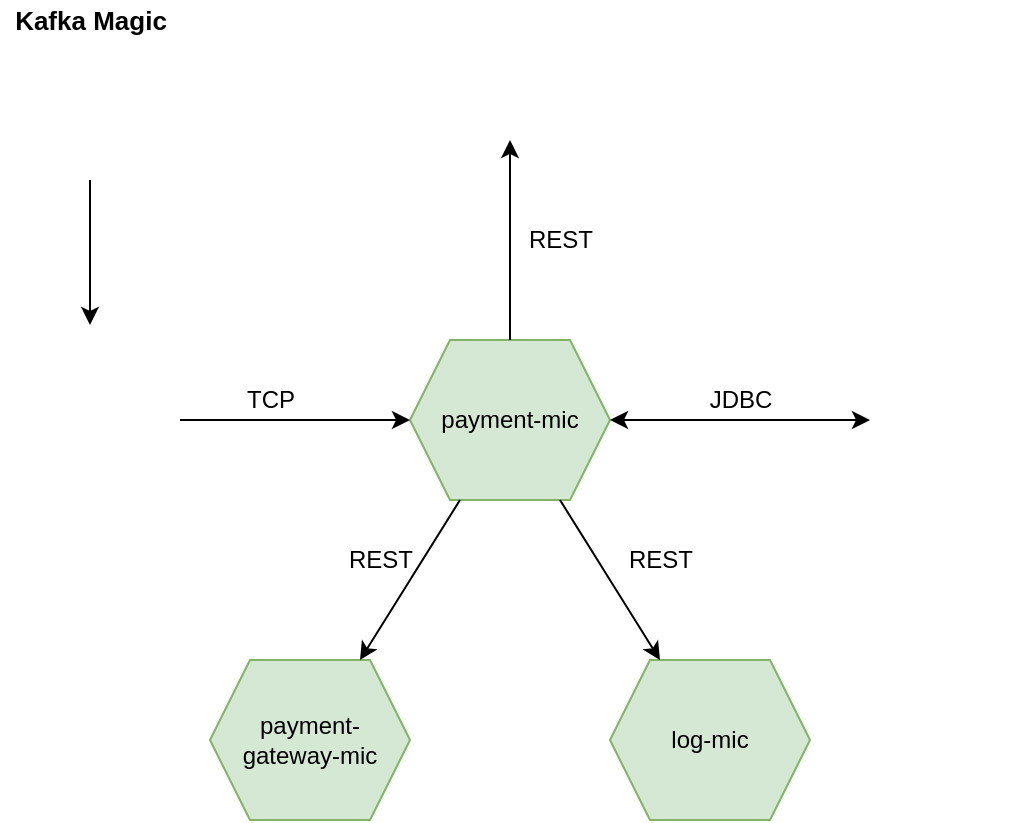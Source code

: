 <mxfile version="14.5.1" type="device" pages="2"><diagram id="Uyv_Wyx6Ref9xeJhVjgj" name="ArchitectureDiagram"><mxGraphModel dx="1422" dy="856" grid="1" gridSize="10" guides="1" tooltips="1" connect="1" arrows="1" fold="1" page="1" pageScale="1" pageWidth="827" pageHeight="1169" math="0" shadow="0"><root><mxCell id="0"/><mxCell id="1" parent="0"/><mxCell id="heVqEYBYr8zcZNhDt7Xl-1" value="payment-mic" style="shape=hexagon;perimeter=hexagonPerimeter2;whiteSpace=wrap;html=1;fixedSize=1;fillColor=#d5e8d4;strokeColor=#82b366;" vertex="1" parent="1"><mxGeometry x="250" y="240" width="100" height="80" as="geometry"/></mxCell><mxCell id="heVqEYBYr8zcZNhDt7Xl-3" value="" style="shape=image;verticalLabelPosition=bottom;verticalAlign=top;imageAspect=0;image=https://avatars.githubusercontent.com/u/11860887?s=280&amp;v=4" vertex="1" parent="1"><mxGeometry x="265" y="70" width="70" height="70" as="geometry"/></mxCell><mxCell id="heVqEYBYr8zcZNhDt7Xl-4" value="" style="endArrow=classic;html=1;" edge="1" parent="1" source="heVqEYBYr8zcZNhDt7Xl-1" target="heVqEYBYr8zcZNhDt7Xl-3"><mxGeometry width="50" height="50" relative="1" as="geometry"><mxPoint x="390" y="460" as="sourcePoint"/><mxPoint x="440" y="410" as="targetPoint"/></mxGeometry></mxCell><mxCell id="heVqEYBYr8zcZNhDt7Xl-5" value="" style="shape=image;verticalLabelPosition=bottom;verticalAlign=top;imageAspect=0;image=https://icon-library.com/images/postgresql-icon/postgresql-icon-2.jpg" vertex="1" parent="1"><mxGeometry x="480" y="235" width="70" height="90" as="geometry"/></mxCell><mxCell id="heVqEYBYr8zcZNhDt7Xl-7" value="" style="endArrow=classic;startArrow=classic;html=1;" edge="1" parent="1" source="heVqEYBYr8zcZNhDt7Xl-1" target="heVqEYBYr8zcZNhDt7Xl-5"><mxGeometry width="50" height="50" relative="1" as="geometry"><mxPoint x="390" y="460" as="sourcePoint"/><mxPoint x="440" y="410" as="targetPoint"/></mxGeometry></mxCell><mxCell id="heVqEYBYr8zcZNhDt7Xl-8" value="log-mic" style="shape=hexagon;perimeter=hexagonPerimeter2;whiteSpace=wrap;html=1;fixedSize=1;fillColor=#d5e8d4;strokeColor=#82b366;" vertex="1" parent="1"><mxGeometry x="350" y="400" width="100" height="80" as="geometry"/></mxCell><mxCell id="heVqEYBYr8zcZNhDt7Xl-9" value="" style="endArrow=classic;html=1;" edge="1" parent="1" source="heVqEYBYr8zcZNhDt7Xl-1" target="heVqEYBYr8zcZNhDt7Xl-8"><mxGeometry width="50" height="50" relative="1" as="geometry"><mxPoint x="390" y="460" as="sourcePoint"/><mxPoint x="440" y="410" as="targetPoint"/></mxGeometry></mxCell><mxCell id="heVqEYBYr8zcZNhDt7Xl-10" value="payment-gateway-mic" style="shape=hexagon;perimeter=hexagonPerimeter2;whiteSpace=wrap;html=1;fixedSize=1;fillColor=#d5e8d4;strokeColor=#82b366;" vertex="1" parent="1"><mxGeometry x="150" y="400" width="100" height="80" as="geometry"/></mxCell><mxCell id="heVqEYBYr8zcZNhDt7Xl-11" value="" style="endArrow=classic;html=1;" edge="1" parent="1" source="heVqEYBYr8zcZNhDt7Xl-1" target="heVqEYBYr8zcZNhDt7Xl-10"><mxGeometry width="50" height="50" relative="1" as="geometry"><mxPoint x="390" y="460" as="sourcePoint"/><mxPoint x="440" y="410" as="targetPoint"/></mxGeometry></mxCell><mxCell id="heVqEYBYr8zcZNhDt7Xl-12" value="REST" style="text;html=1;align=center;verticalAlign=middle;resizable=0;points=[];autosize=1;" vertex="1" parent="1"><mxGeometry x="210" y="340" width="50" height="20" as="geometry"/></mxCell><mxCell id="heVqEYBYr8zcZNhDt7Xl-13" value="REST" style="text;html=1;align=center;verticalAlign=middle;resizable=0;points=[];autosize=1;" vertex="1" parent="1"><mxGeometry x="350" y="340" width="50" height="20" as="geometry"/></mxCell><mxCell id="heVqEYBYr8zcZNhDt7Xl-14" value="JDBC" style="text;html=1;align=center;verticalAlign=middle;resizable=0;points=[];autosize=1;" vertex="1" parent="1"><mxGeometry x="390" y="260" width="50" height="20" as="geometry"/></mxCell><mxCell id="heVqEYBYr8zcZNhDt7Xl-15" value="REST" style="text;html=1;align=center;verticalAlign=middle;resizable=0;points=[];autosize=1;" vertex="1" parent="1"><mxGeometry x="300" y="180" width="50" height="20" as="geometry"/></mxCell><mxCell id="heVqEYBYr8zcZNhDt7Xl-17" value="" style="endArrow=classic;html=1;" edge="1" parent="1" source="heVqEYBYr8zcZNhDt7Xl-18" target="heVqEYBYr8zcZNhDt7Xl-1"><mxGeometry width="50" height="50" relative="1" as="geometry"><mxPoint x="150" y="280" as="sourcePoint"/><mxPoint x="170" y="310" as="targetPoint"/></mxGeometry></mxCell><mxCell id="heVqEYBYr8zcZNhDt7Xl-18" value="" style="shape=image;verticalLabelPosition=bottom;verticalAlign=top;imageAspect=0;image=https://cdn.icon-icons.com/icons2/2699/PNG/512/apache_kafka_vertical_logo_icon_169585.png" vertex="1" parent="1"><mxGeometry x="45" y="232.5" width="90" height="95" as="geometry"/></mxCell><mxCell id="heVqEYBYr8zcZNhDt7Xl-19" value="TCP" style="text;html=1;align=center;verticalAlign=middle;resizable=0;points=[];autosize=1;" vertex="1" parent="1"><mxGeometry x="160" y="260" width="40" height="20" as="geometry"/></mxCell><mxCell id="heVqEYBYr8zcZNhDt7Xl-20" value="" style="shape=image;verticalLabelPosition=bottom;verticalAlign=top;imageAspect=0;image=https://yt3.ggpht.com/VeEZQ74lw4uFoiOHAXYdW2rzc7skFIbe5JnZEbvuXNauUsJWcCKnIaPS9i7-Ak5iHivqa6e6=s900-c-k-c0x00ffffff-no-rj" vertex="1" parent="1"><mxGeometry x="60" y="100" width="60" height="60" as="geometry"/></mxCell><mxCell id="heVqEYBYr8zcZNhDt7Xl-21" value="" style="endArrow=classic;html=1;" edge="1" parent="1" source="heVqEYBYr8zcZNhDt7Xl-20" target="heVqEYBYr8zcZNhDt7Xl-18"><mxGeometry width="50" height="50" relative="1" as="geometry"><mxPoint x="390" y="460" as="sourcePoint"/><mxPoint x="440" y="410" as="targetPoint"/></mxGeometry></mxCell><mxCell id="heVqEYBYr8zcZNhDt7Xl-22" value="&lt;b&gt;&lt;font style=&quot;font-size: 13px&quot;&gt;Kafka Magic&lt;/font&gt;&lt;/b&gt;" style="text;html=1;align=center;verticalAlign=middle;resizable=0;points=[];autosize=1;" vertex="1" parent="1"><mxGeometry x="45" y="70" width="90" height="20" as="geometry"/></mxCell><mxCell id="heVqEYBYr8zcZNhDt7Xl-23" value="" style="shape=image;verticalLabelPosition=bottom;verticalAlign=top;imageAspect=0;image=https://user-images.githubusercontent.com/33158051/103466606-760a4000-4d14-11eb-9941-2f3d00371471.png" vertex="1" parent="1"><mxGeometry x="290" y="240" width="60" height="30" as="geometry"/></mxCell></root></mxGraphModel></diagram><diagram id="MYedJz8vbNrux99lQ9Cd" name="CodeStructure"><mxGraphModel dx="1422" dy="856" grid="1" gridSize="10" guides="1" tooltips="1" connect="1" arrows="1" fold="1" page="1" pageScale="1" pageWidth="827" pageHeight="1169" math="0" shadow="0"><root><mxCell id="RXfTDTYZXLQkaRZF1DYh-0"/><mxCell id="RXfTDTYZXLQkaRZF1DYh-1" parent="RXfTDTYZXLQkaRZF1DYh-0"/><mxCell id="RXfTDTYZXLQkaRZF1DYh-4" value="payment-mic" style="verticalAlign=top;align=left;spacingTop=8;spacingLeft=2;spacingRight=12;shape=cube;size=10;direction=south;fontStyle=4;html=1;fillColor=#d5e8d4;strokeColor=#82b366;" vertex="1" parent="RXfTDTYZXLQkaRZF1DYh-1"><mxGeometry x="114" y="430" width="600" height="330" as="geometry"/></mxCell><mxCell id="RXfTDTYZXLQkaRZF1DYh-7" value="payment-mic-application" style="rounded=0;whiteSpace=wrap;html=1;fillColor=#fff2cc;strokeColor=#d6b656;" vertex="1" parent="RXfTDTYZXLQkaRZF1DYh-1"><mxGeometry x="404" y="600" width="150" height="60" as="geometry"/></mxCell><mxCell id="RXfTDTYZXLQkaRZF1DYh-8" value="payment-mic-boot" style="rounded=0;whiteSpace=wrap;html=1;fillColor=#f5f5f5;strokeColor=#666666;fontColor=#333333;" vertex="1" parent="RXfTDTYZXLQkaRZF1DYh-1"><mxGeometry x="124" y="470" width="110" height="50" as="geometry"/></mxCell><mxCell id="RXfTDTYZXLQkaRZF1DYh-9" value="payment-mic-domain" style="rounded=0;whiteSpace=wrap;html=1;fillColor=#f8cecc;strokeColor=#b85450;" vertex="1" parent="RXfTDTYZXLQkaRZF1DYh-1"><mxGeometry x="524" y="670" width="150" height="60" as="geometry"/></mxCell><mxCell id="RXfTDTYZXLQkaRZF1DYh-10" value="payment-mic-jpa-adapter" style="rounded=0;whiteSpace=wrap;html=1;fillColor=#dae8fc;strokeColor=#6c8ebf;" vertex="1" parent="RXfTDTYZXLQkaRZF1DYh-1"><mxGeometry x="204" y="530" width="150" height="60" as="geometry"/></mxCell><mxCell id="RXfTDTYZXLQkaRZF1DYh-11" value="payment-mic-kafka-adapter" style="rounded=0;whiteSpace=wrap;html=1;fillColor=#dae8fc;strokeColor=#6c8ebf;" vertex="1" parent="RXfTDTYZXLQkaRZF1DYh-1"><mxGeometry x="204" y="600" width="150" height="60" as="geometry"/></mxCell><mxCell id="RXfTDTYZXLQkaRZF1DYh-12" value="payment-mic-rest-adapter" style="rounded=0;whiteSpace=wrap;html=1;fillColor=#dae8fc;strokeColor=#6c8ebf;" vertex="1" parent="RXfTDTYZXLQkaRZF1DYh-1"><mxGeometry x="204" y="670" width="150" height="60" as="geometry"/></mxCell><mxCell id="RXfTDTYZXLQkaRZF1DYh-13" value="" style="endArrow=classic;html=1;exitX=0.4;exitY=0.98;exitDx=0;exitDy=0;exitPerimeter=0;" edge="1" parent="RXfTDTYZXLQkaRZF1DYh-1" source="RXfTDTYZXLQkaRZF1DYh-8" target="RXfTDTYZXLQkaRZF1DYh-10"><mxGeometry width="50" height="50" relative="1" as="geometry"><mxPoint x="434" y="880" as="sourcePoint"/><mxPoint x="484" y="830" as="targetPoint"/><Array as="points"><mxPoint x="168" y="560"/></Array></mxGeometry></mxCell><mxCell id="RXfTDTYZXLQkaRZF1DYh-14" value="" style="endArrow=classic;html=1;exitX=0.4;exitY=0.98;exitDx=0;exitDy=0;exitPerimeter=0;" edge="1" parent="RXfTDTYZXLQkaRZF1DYh-1" source="RXfTDTYZXLQkaRZF1DYh-8" target="RXfTDTYZXLQkaRZF1DYh-11"><mxGeometry width="50" height="50" relative="1" as="geometry"><mxPoint x="434" y="880" as="sourcePoint"/><mxPoint x="484" y="830" as="targetPoint"/><Array as="points"><mxPoint x="168" y="560"/><mxPoint x="168" y="630"/></Array></mxGeometry></mxCell><mxCell id="RXfTDTYZXLQkaRZF1DYh-15" value="" style="endArrow=classic;html=1;exitX=0.4;exitY=0.98;exitDx=0;exitDy=0;exitPerimeter=0;" edge="1" parent="RXfTDTYZXLQkaRZF1DYh-1" source="RXfTDTYZXLQkaRZF1DYh-8" target="RXfTDTYZXLQkaRZF1DYh-12"><mxGeometry width="50" height="50" relative="1" as="geometry"><mxPoint x="434" y="880" as="sourcePoint"/><mxPoint x="484" y="830" as="targetPoint"/><Array as="points"><mxPoint x="168" y="560"/><mxPoint x="168" y="700"/></Array></mxGeometry></mxCell><mxCell id="RXfTDTYZXLQkaRZF1DYh-16" value="" style="endArrow=classic;html=1;" edge="1" parent="RXfTDTYZXLQkaRZF1DYh-1" source="RXfTDTYZXLQkaRZF1DYh-7" target="RXfTDTYZXLQkaRZF1DYh-9"><mxGeometry width="50" height="50" relative="1" as="geometry"><mxPoint x="434" y="780" as="sourcePoint"/><mxPoint x="484" y="730" as="targetPoint"/><Array as="points"><mxPoint x="479" y="700"/></Array></mxGeometry></mxCell><mxCell id="RXfTDTYZXLQkaRZF1DYh-17" value="" style="endArrow=classic;html=1;" edge="1" parent="RXfTDTYZXLQkaRZF1DYh-1" source="RXfTDTYZXLQkaRZF1DYh-10" target="RXfTDTYZXLQkaRZF1DYh-7"><mxGeometry width="50" height="50" relative="1" as="geometry"><mxPoint x="434" y="780" as="sourcePoint"/><mxPoint x="484" y="730" as="targetPoint"/></mxGeometry></mxCell><mxCell id="RXfTDTYZXLQkaRZF1DYh-18" value="" style="endArrow=classic;html=1;" edge="1" parent="RXfTDTYZXLQkaRZF1DYh-1" source="RXfTDTYZXLQkaRZF1DYh-10" target="RXfTDTYZXLQkaRZF1DYh-7"><mxGeometry width="50" height="50" relative="1" as="geometry"><mxPoint x="434" y="780" as="sourcePoint"/><mxPoint x="484" y="730" as="targetPoint"/></mxGeometry></mxCell><mxCell id="RXfTDTYZXLQkaRZF1DYh-19" value="" style="endArrow=classic;html=1;" edge="1" parent="RXfTDTYZXLQkaRZF1DYh-1" source="RXfTDTYZXLQkaRZF1DYh-11" target="RXfTDTYZXLQkaRZF1DYh-7"><mxGeometry width="50" height="50" relative="1" as="geometry"><mxPoint x="434" y="780" as="sourcePoint"/><mxPoint x="484" y="730" as="targetPoint"/></mxGeometry></mxCell><mxCell id="RXfTDTYZXLQkaRZF1DYh-20" value="" style="endArrow=classic;html=1;" edge="1" parent="RXfTDTYZXLQkaRZF1DYh-1" source="RXfTDTYZXLQkaRZF1DYh-12" target="RXfTDTYZXLQkaRZF1DYh-7"><mxGeometry width="50" height="50" relative="1" as="geometry"><mxPoint x="434" y="780" as="sourcePoint"/><mxPoint x="484" y="730" as="targetPoint"/></mxGeometry></mxCell><mxCell id="RXfTDTYZXLQkaRZF1DYh-25" value="" style="ellipse;whiteSpace=wrap;html=1;aspect=fixed;fillColor=#f5f5f5;strokeColor=#666666;fontColor=#333333;" vertex="1" parent="RXfTDTYZXLQkaRZF1DYh-1"><mxGeometry x="75" y="50" width="350" height="350" as="geometry"/></mxCell><mxCell id="RXfTDTYZXLQkaRZF1DYh-26" value="" style="ellipse;whiteSpace=wrap;html=1;aspect=fixed;fillColor=#dae8fc;strokeColor=#6c8ebf;" vertex="1" parent="RXfTDTYZXLQkaRZF1DYh-1"><mxGeometry x="117.5" y="92.5" width="265" height="265" as="geometry"/></mxCell><mxCell id="RXfTDTYZXLQkaRZF1DYh-27" value="" style="ellipse;whiteSpace=wrap;html=1;aspect=fixed;fillColor=#fff2cc;strokeColor=#d6b656;" vertex="1" parent="RXfTDTYZXLQkaRZF1DYh-1"><mxGeometry x="161.25" y="136.25" width="177.5" height="177.5" as="geometry"/></mxCell><mxCell id="RXfTDTYZXLQkaRZF1DYh-28" value="" style="ellipse;whiteSpace=wrap;html=1;aspect=fixed;fillColor=#f8cecc;strokeColor=#b85450;" vertex="1" parent="RXfTDTYZXLQkaRZF1DYh-1"><mxGeometry x="207.03" y="182.03" width="85.94" height="85.94" as="geometry"/></mxCell><mxCell id="RXfTDTYZXLQkaRZF1DYh-29" value="Configuration" style="text;html=1;align=center;verticalAlign=middle;resizable=0;points=[];autosize=1;fontStyle=1;fontSize=18;" vertex="1" parent="RXfTDTYZXLQkaRZF1DYh-1"><mxGeometry x="185" y="62.5" width="130" height="30" as="geometry"/></mxCell><mxCell id="RXfTDTYZXLQkaRZF1DYh-30" value="Infrastructure" style="text;html=1;align=center;verticalAlign=middle;resizable=0;points=[];autosize=1;fontStyle=1;fontSize=18;" vertex="1" parent="RXfTDTYZXLQkaRZF1DYh-1"><mxGeometry x="185" y="106.25" width="130" height="30" as="geometry"/></mxCell><mxCell id="RXfTDTYZXLQkaRZF1DYh-31" value="Application" style="text;html=1;align=center;verticalAlign=middle;resizable=0;points=[];autosize=1;fontStyle=1;fontSize=18;" vertex="1" parent="RXfTDTYZXLQkaRZF1DYh-1"><mxGeometry x="195" y="152.03" width="110" height="30" as="geometry"/></mxCell><mxCell id="RXfTDTYZXLQkaRZF1DYh-32" value="Domain" style="text;html=1;align=center;verticalAlign=middle;resizable=0;points=[];autosize=1;fontStyle=1;fontSize=18;" vertex="1" parent="RXfTDTYZXLQkaRZF1DYh-1"><mxGeometry x="210" y="200" width="80" height="30" as="geometry"/></mxCell><mxCell id="RXfTDTYZXLQkaRZF1DYh-33" value="" style="endArrow=classic;html=1;fontSize=18;strokeWidth=3;fillColor=#e1d5e7;strokeColor=#9673a6;" edge="1" parent="RXfTDTYZXLQkaRZF1DYh-1"><mxGeometry width="50" height="50" relative="1" as="geometry"><mxPoint x="30" y="230" as="sourcePoint"/><mxPoint x="255" y="230" as="targetPoint"/></mxGeometry></mxCell><mxCell id="RXfTDTYZXLQkaRZF1DYh-34" value="Hexagonal Architecture" style="text;html=1;align=center;verticalAlign=middle;resizable=0;points=[];autosize=1;fontStyle=1;fontSize=18;" vertex="1" parent="RXfTDTYZXLQkaRZF1DYh-1"><mxGeometry x="140" y="10" width="220" height="30" as="geometry"/></mxCell><mxCell id="RXfTDTYZXLQkaRZF1DYh-37" value="&lt;font style=&quot;font-size: 13px&quot;&gt;&lt;b&gt;Configuration&lt;/b&gt;:&lt;br&gt;Contains the code related to the spring-boot setup and the beans container.&amp;nbsp;&lt;br&gt;&lt;/font&gt;" style="rounded=0;whiteSpace=wrap;html=1;fontSize=18;align=left;fillColor=#f5f5f5;strokeColor=#666666;fontColor=#333333;" vertex="1" parent="RXfTDTYZXLQkaRZF1DYh-1"><mxGeometry x="440" y="80" width="370" height="60" as="geometry"/></mxCell><mxCell id="RXfTDTYZXLQkaRZF1DYh-38" value="&lt;font style=&quot;font-size: 13px&quot;&gt;&lt;b&gt;Infrastructure&lt;/b&gt;:&lt;br&gt;Contains the code related to the input and output adapters of the concrete technology. These adapters implements the ports of the application layer. Ex: rest, kafka, jpa, etc.&amp;nbsp;&lt;br&gt;&lt;/font&gt;" style="rounded=0;whiteSpace=wrap;html=1;fontSize=18;align=left;fillColor=#dae8fc;strokeColor=#6c8ebf;" vertex="1" parent="RXfTDTYZXLQkaRZF1DYh-1"><mxGeometry x="440" y="150" width="370" height="80" as="geometry"/></mxCell><mxCell id="RXfTDTYZXLQkaRZF1DYh-39" value="&lt;font style=&quot;font-size: 13px&quot;&gt;&lt;b&gt;Application&lt;/b&gt;:&lt;br&gt;Contains the use cases and the input and output ports interfaces. This layer is technology agnostic.&amp;nbsp;&lt;br&gt;&lt;/font&gt;" style="rounded=0;whiteSpace=wrap;html=1;fontSize=18;align=left;fillColor=#fff2cc;strokeColor=#d6b656;" vertex="1" parent="RXfTDTYZXLQkaRZF1DYh-1"><mxGeometry x="440" y="240" width="370" height="60" as="geometry"/></mxCell><mxCell id="RXfTDTYZXLQkaRZF1DYh-40" value="&lt;font style=&quot;font-size: 13px&quot;&gt;&lt;b&gt;Domain&lt;/b&gt;:&lt;br&gt;Contains the business logic of the application. This layer is technology agnostic.&amp;nbsp;&lt;br&gt;&lt;/font&gt;" style="rounded=0;whiteSpace=wrap;html=1;fontSize=18;align=left;fillColor=#f8cecc;strokeColor=#b85450;" vertex="1" parent="RXfTDTYZXLQkaRZF1DYh-1"><mxGeometry x="440" y="310" width="370" height="60" as="geometry"/></mxCell></root></mxGraphModel></diagram></mxfile>